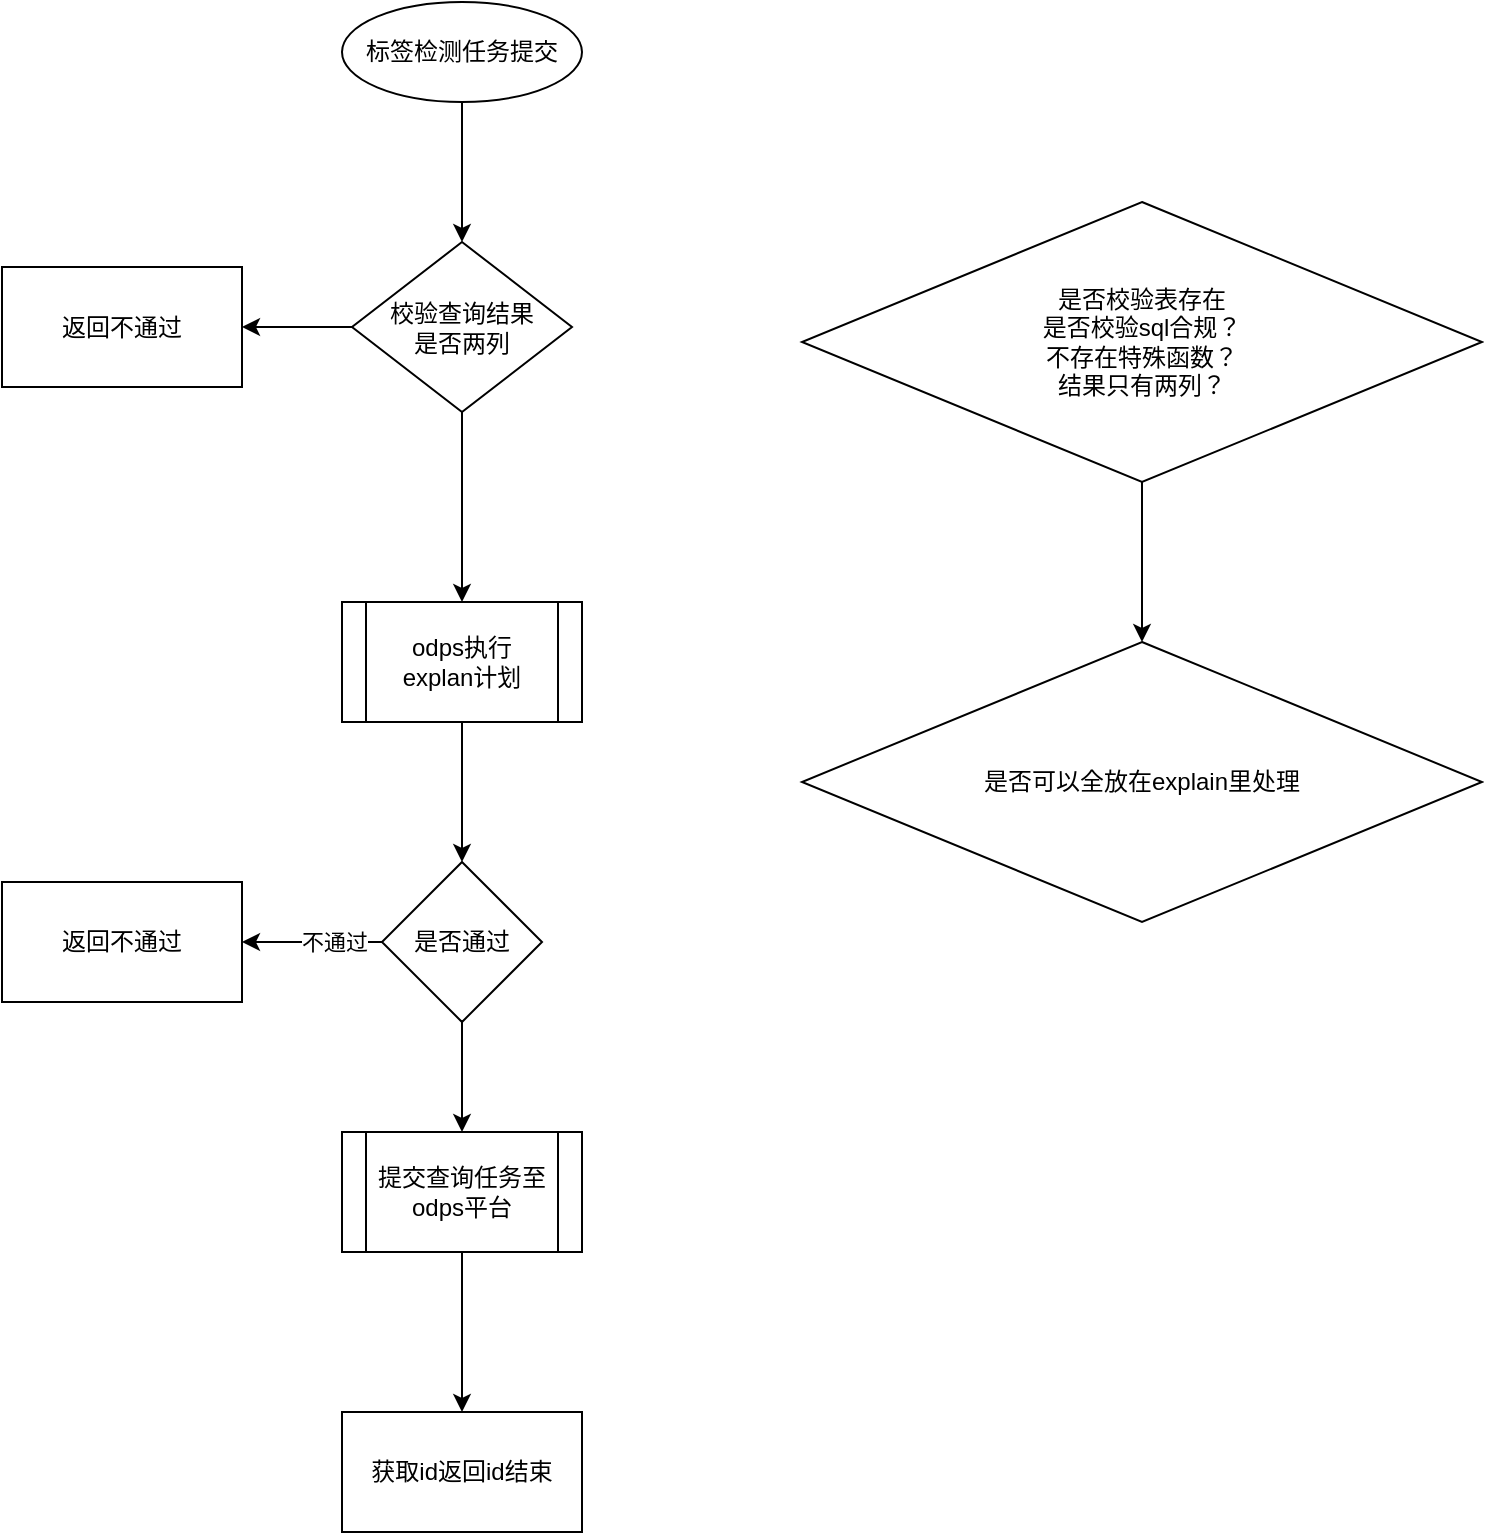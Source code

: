 <mxfile version="24.7.17">
  <diagram name="第 1 页" id="wgkdEwtljE98fDkMjsSQ">
    <mxGraphModel dx="1026" dy="650" grid="1" gridSize="10" guides="1" tooltips="1" connect="1" arrows="1" fold="1" page="1" pageScale="1" pageWidth="827" pageHeight="1169" math="0" shadow="0">
      <root>
        <mxCell id="0" />
        <mxCell id="1" parent="0" />
        <mxCell id="AvifxIiAIujcWxlqP-U0-16" value="" style="edgeStyle=orthogonalEdgeStyle;rounded=0;orthogonalLoop=1;jettySize=auto;html=1;" edge="1" parent="1" source="AvifxIiAIujcWxlqP-U0-1" target="AvifxIiAIujcWxlqP-U0-15">
          <mxGeometry relative="1" as="geometry" />
        </mxCell>
        <mxCell id="AvifxIiAIujcWxlqP-U0-1" value="标签检测任务提交" style="ellipse;whiteSpace=wrap;html=1;" vertex="1" parent="1">
          <mxGeometry x="240" y="100" width="120" height="50" as="geometry" />
        </mxCell>
        <mxCell id="AvifxIiAIujcWxlqP-U0-20" value="" style="edgeStyle=orthogonalEdgeStyle;rounded=0;orthogonalLoop=1;jettySize=auto;html=1;" edge="1" parent="1" source="AvifxIiAIujcWxlqP-U0-2" target="AvifxIiAIujcWxlqP-U0-19">
          <mxGeometry relative="1" as="geometry" />
        </mxCell>
        <mxCell id="AvifxIiAIujcWxlqP-U0-2" value="&lt;div&gt;是否校验表存在&lt;/div&gt;是否校验sql合规？&lt;div&gt;不存在特殊函数？&lt;/div&gt;&lt;div&gt;结果只有两列？&lt;/div&gt;" style="rhombus;whiteSpace=wrap;html=1;" vertex="1" parent="1">
          <mxGeometry x="470" y="200" width="340" height="140" as="geometry" />
        </mxCell>
        <mxCell id="AvifxIiAIujcWxlqP-U0-7" value="" style="edgeStyle=orthogonalEdgeStyle;rounded=0;orthogonalLoop=1;jettySize=auto;html=1;" edge="1" parent="1" source="AvifxIiAIujcWxlqP-U0-4" target="AvifxIiAIujcWxlqP-U0-6">
          <mxGeometry relative="1" as="geometry" />
        </mxCell>
        <mxCell id="AvifxIiAIujcWxlqP-U0-4" value="odps执行&lt;div&gt;explan计划&lt;/div&gt;" style="shape=process;whiteSpace=wrap;html=1;backgroundOutline=1;" vertex="1" parent="1">
          <mxGeometry x="240" y="400" width="120" height="60" as="geometry" />
        </mxCell>
        <mxCell id="AvifxIiAIujcWxlqP-U0-9" value="" style="edgeStyle=orthogonalEdgeStyle;rounded=0;orthogonalLoop=1;jettySize=auto;html=1;" edge="1" parent="1" source="AvifxIiAIujcWxlqP-U0-6" target="AvifxIiAIujcWxlqP-U0-8">
          <mxGeometry relative="1" as="geometry" />
        </mxCell>
        <mxCell id="AvifxIiAIujcWxlqP-U0-10" value="不通过" style="edgeLabel;html=1;align=center;verticalAlign=middle;resizable=0;points=[];" vertex="1" connectable="0" parent="AvifxIiAIujcWxlqP-U0-9">
          <mxGeometry x="-0.3" relative="1" as="geometry">
            <mxPoint as="offset" />
          </mxGeometry>
        </mxCell>
        <mxCell id="AvifxIiAIujcWxlqP-U0-12" value="" style="edgeStyle=orthogonalEdgeStyle;rounded=0;orthogonalLoop=1;jettySize=auto;html=1;" edge="1" parent="1" source="AvifxIiAIujcWxlqP-U0-6" target="AvifxIiAIujcWxlqP-U0-11">
          <mxGeometry relative="1" as="geometry" />
        </mxCell>
        <mxCell id="AvifxIiAIujcWxlqP-U0-6" value="是否通过" style="rhombus;whiteSpace=wrap;html=1;" vertex="1" parent="1">
          <mxGeometry x="260" y="530" width="80" height="80" as="geometry" />
        </mxCell>
        <mxCell id="AvifxIiAIujcWxlqP-U0-8" value="返回不通过" style="whiteSpace=wrap;html=1;" vertex="1" parent="1">
          <mxGeometry x="70" y="540" width="120" height="60" as="geometry" />
        </mxCell>
        <mxCell id="AvifxIiAIujcWxlqP-U0-14" value="" style="edgeStyle=orthogonalEdgeStyle;rounded=0;orthogonalLoop=1;jettySize=auto;html=1;" edge="1" parent="1" source="AvifxIiAIujcWxlqP-U0-11" target="AvifxIiAIujcWxlqP-U0-13">
          <mxGeometry relative="1" as="geometry" />
        </mxCell>
        <mxCell id="AvifxIiAIujcWxlqP-U0-11" value="提交查询任务至odps平台" style="shape=process;whiteSpace=wrap;html=1;backgroundOutline=1;" vertex="1" parent="1">
          <mxGeometry x="240" y="665" width="120" height="60" as="geometry" />
        </mxCell>
        <mxCell id="AvifxIiAIujcWxlqP-U0-13" value="获取id返回id结束" style="whiteSpace=wrap;html=1;" vertex="1" parent="1">
          <mxGeometry x="240" y="805" width="120" height="60" as="geometry" />
        </mxCell>
        <mxCell id="AvifxIiAIujcWxlqP-U0-18" value="" style="edgeStyle=orthogonalEdgeStyle;rounded=0;orthogonalLoop=1;jettySize=auto;html=1;" edge="1" parent="1" source="AvifxIiAIujcWxlqP-U0-15" target="AvifxIiAIujcWxlqP-U0-17">
          <mxGeometry relative="1" as="geometry" />
        </mxCell>
        <mxCell id="AvifxIiAIujcWxlqP-U0-21" style="edgeStyle=orthogonalEdgeStyle;rounded=0;orthogonalLoop=1;jettySize=auto;html=1;entryX=0.5;entryY=0;entryDx=0;entryDy=0;" edge="1" parent="1" source="AvifxIiAIujcWxlqP-U0-15" target="AvifxIiAIujcWxlqP-U0-4">
          <mxGeometry relative="1" as="geometry" />
        </mxCell>
        <mxCell id="AvifxIiAIujcWxlqP-U0-15" value="校验查询结果&lt;div&gt;是否两列&lt;/div&gt;" style="rhombus;whiteSpace=wrap;html=1;" vertex="1" parent="1">
          <mxGeometry x="245" y="220" width="110" height="85" as="geometry" />
        </mxCell>
        <mxCell id="AvifxIiAIujcWxlqP-U0-17" value="返回不通过" style="whiteSpace=wrap;html=1;" vertex="1" parent="1">
          <mxGeometry x="70" y="232.5" width="120" height="60" as="geometry" />
        </mxCell>
        <mxCell id="AvifxIiAIujcWxlqP-U0-19" value="&lt;div&gt;是否可以全放在explain里处理&lt;/div&gt;" style="rhombus;whiteSpace=wrap;html=1;" vertex="1" parent="1">
          <mxGeometry x="470" y="420" width="340" height="140" as="geometry" />
        </mxCell>
      </root>
    </mxGraphModel>
  </diagram>
</mxfile>
